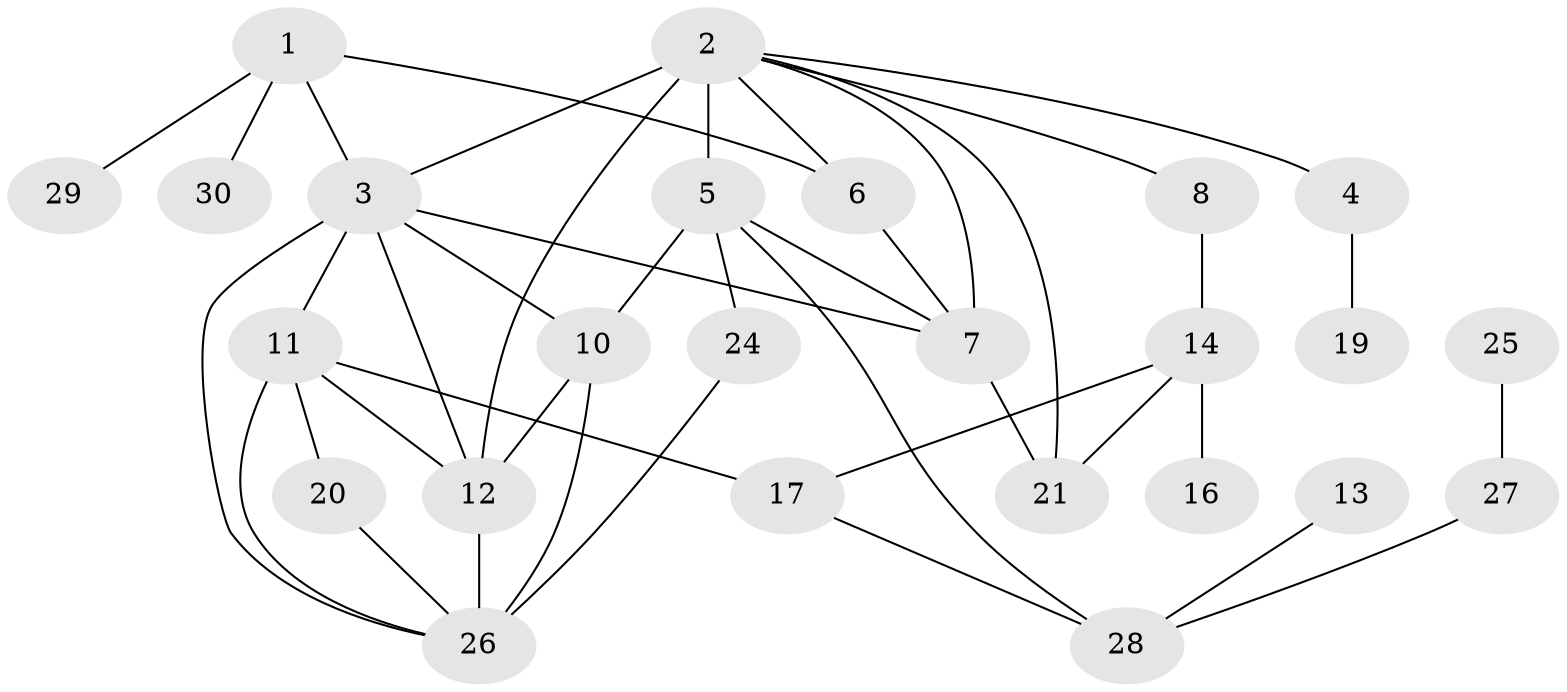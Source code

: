 // original degree distribution, {5: 0.0967741935483871, 2: 0.25806451612903225, 1: 0.27419354838709675, 6: 0.06451612903225806, 3: 0.11290322580645161, 4: 0.11290322580645161, 0: 0.08064516129032258}
// Generated by graph-tools (version 1.1) at 2025/33/03/09/25 02:33:46]
// undirected, 25 vertices, 41 edges
graph export_dot {
graph [start="1"]
  node [color=gray90,style=filled];
  1;
  2;
  3;
  4;
  5;
  6;
  7;
  8;
  10;
  11;
  12;
  13;
  14;
  16;
  17;
  19;
  20;
  21;
  24;
  25;
  26;
  27;
  28;
  29;
  30;
  1 -- 3 [weight=1.0];
  1 -- 6 [weight=1.0];
  1 -- 29 [weight=1.0];
  1 -- 30 [weight=1.0];
  2 -- 3 [weight=1.0];
  2 -- 4 [weight=1.0];
  2 -- 5 [weight=2.0];
  2 -- 6 [weight=1.0];
  2 -- 7 [weight=2.0];
  2 -- 8 [weight=1.0];
  2 -- 12 [weight=4.0];
  2 -- 21 [weight=1.0];
  3 -- 7 [weight=1.0];
  3 -- 10 [weight=1.0];
  3 -- 11 [weight=1.0];
  3 -- 12 [weight=1.0];
  3 -- 26 [weight=1.0];
  4 -- 19 [weight=3.0];
  5 -- 7 [weight=1.0];
  5 -- 10 [weight=1.0];
  5 -- 24 [weight=1.0];
  5 -- 28 [weight=1.0];
  6 -- 7 [weight=2.0];
  7 -- 21 [weight=1.0];
  8 -- 14 [weight=1.0];
  10 -- 12 [weight=1.0];
  10 -- 26 [weight=1.0];
  11 -- 12 [weight=1.0];
  11 -- 17 [weight=1.0];
  11 -- 20 [weight=1.0];
  11 -- 26 [weight=1.0];
  12 -- 26 [weight=2.0];
  13 -- 28 [weight=1.0];
  14 -- 16 [weight=1.0];
  14 -- 17 [weight=1.0];
  14 -- 21 [weight=1.0];
  17 -- 28 [weight=1.0];
  20 -- 26 [weight=1.0];
  24 -- 26 [weight=1.0];
  25 -- 27 [weight=1.0];
  27 -- 28 [weight=1.0];
}
